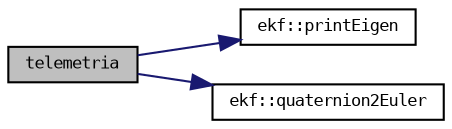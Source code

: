 digraph "telemetria"
{
  bgcolor="transparent";
  edge [fontname="DejaVuSansMono",fontsize="8",labelfontname="DejaVuSansMono",labelfontsize="8"];
  node [fontname="DejaVuSansMono",fontsize="8",shape=record];
  rankdir="LR";
  Node63 [label="telemetria",height=0.2,width=0.4,color="black", fillcolor="grey75", style="filled", fontcolor="black"];
  Node63 -> Node64 [color="midnightblue",fontsize="8",style="solid",fontname="DejaVuSansMono"];
  Node64 [label="ekf::printEigen",height=0.2,width=0.4,color="black",URL="$namespaceekf.html#ae9e1aaaa7793db099f4ef88b44aab8d5"];
  Node63 -> Node65 [color="midnightblue",fontsize="8",style="solid",fontname="DejaVuSansMono"];
  Node65 [label="ekf::quaternion2Euler",height=0.2,width=0.4,color="black",URL="$namespaceekf.html#a7a798898cf7aa6db9b57d53dcf93d185"];
}
